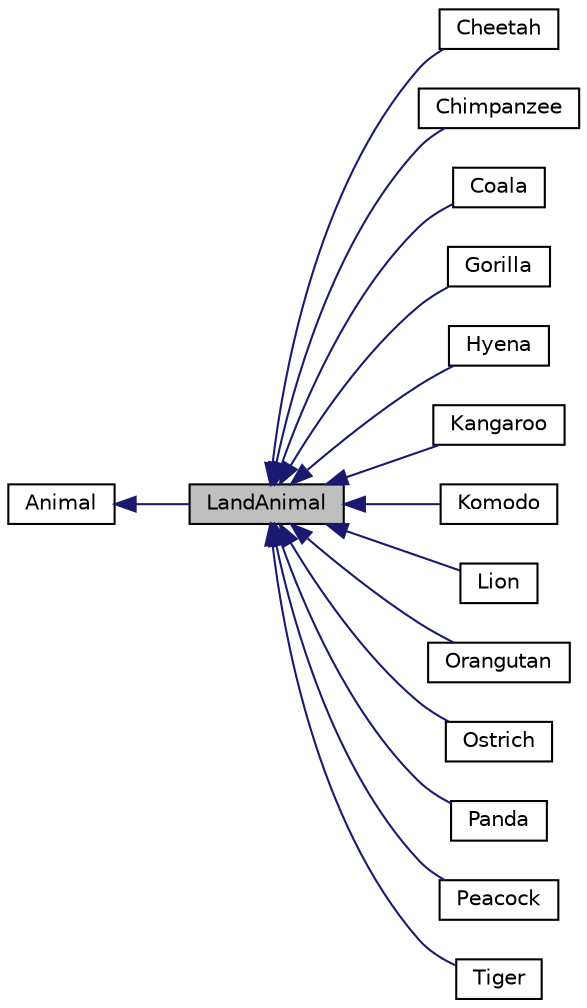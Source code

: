digraph "LandAnimal"
{
  edge [fontname="Helvetica",fontsize="10",labelfontname="Helvetica",labelfontsize="10"];
  node [fontname="Helvetica",fontsize="10",shape=record];
  rankdir="LR";
  Node1 [label="LandAnimal",height=0.2,width=0.4,color="black", fillcolor="grey75", style="filled", fontcolor="black"];
  Node2 -> Node1 [dir="back",color="midnightblue",fontsize="10",style="solid",fontname="Helvetica"];
  Node2 [label="Animal",height=0.2,width=0.4,color="black", fillcolor="white", style="filled",URL="$classAnimal.html"];
  Node1 -> Node3 [dir="back",color="midnightblue",fontsize="10",style="solid",fontname="Helvetica"];
  Node3 [label="Cheetah",height=0.2,width=0.4,color="black", fillcolor="white", style="filled",URL="$classCheetah.html"];
  Node1 -> Node4 [dir="back",color="midnightblue",fontsize="10",style="solid",fontname="Helvetica"];
  Node4 [label="Chimpanzee",height=0.2,width=0.4,color="black", fillcolor="white", style="filled",URL="$classChimpanzee.html"];
  Node1 -> Node5 [dir="back",color="midnightblue",fontsize="10",style="solid",fontname="Helvetica"];
  Node5 [label="Coala",height=0.2,width=0.4,color="black", fillcolor="white", style="filled",URL="$classCoala.html"];
  Node1 -> Node6 [dir="back",color="midnightblue",fontsize="10",style="solid",fontname="Helvetica"];
  Node6 [label="Gorilla",height=0.2,width=0.4,color="black", fillcolor="white", style="filled",URL="$classGorilla.html"];
  Node1 -> Node7 [dir="back",color="midnightblue",fontsize="10",style="solid",fontname="Helvetica"];
  Node7 [label="Hyena",height=0.2,width=0.4,color="black", fillcolor="white", style="filled",URL="$classHyena.html"];
  Node1 -> Node8 [dir="back",color="midnightblue",fontsize="10",style="solid",fontname="Helvetica"];
  Node8 [label="Kangaroo",height=0.2,width=0.4,color="black", fillcolor="white", style="filled",URL="$classKangaroo.html"];
  Node1 -> Node9 [dir="back",color="midnightblue",fontsize="10",style="solid",fontname="Helvetica"];
  Node9 [label="Komodo",height=0.2,width=0.4,color="black", fillcolor="white", style="filled",URL="$classKomodo.html"];
  Node1 -> Node10 [dir="back",color="midnightblue",fontsize="10",style="solid",fontname="Helvetica"];
  Node10 [label="Lion",height=0.2,width=0.4,color="black", fillcolor="white", style="filled",URL="$classLion.html"];
  Node1 -> Node11 [dir="back",color="midnightblue",fontsize="10",style="solid",fontname="Helvetica"];
  Node11 [label="Orangutan",height=0.2,width=0.4,color="black", fillcolor="white", style="filled",URL="$classOrangutan.html"];
  Node1 -> Node12 [dir="back",color="midnightblue",fontsize="10",style="solid",fontname="Helvetica"];
  Node12 [label="Ostrich",height=0.2,width=0.4,color="black", fillcolor="white", style="filled",URL="$classOstrich.html"];
  Node1 -> Node13 [dir="back",color="midnightblue",fontsize="10",style="solid",fontname="Helvetica"];
  Node13 [label="Panda",height=0.2,width=0.4,color="black", fillcolor="white", style="filled",URL="$classPanda.html"];
  Node1 -> Node14 [dir="back",color="midnightblue",fontsize="10",style="solid",fontname="Helvetica"];
  Node14 [label="Peacock",height=0.2,width=0.4,color="black", fillcolor="white", style="filled",URL="$classPeacock.html"];
  Node1 -> Node15 [dir="back",color="midnightblue",fontsize="10",style="solid",fontname="Helvetica"];
  Node15 [label="Tiger",height=0.2,width=0.4,color="black", fillcolor="white", style="filled",URL="$classTiger.html"];
}
